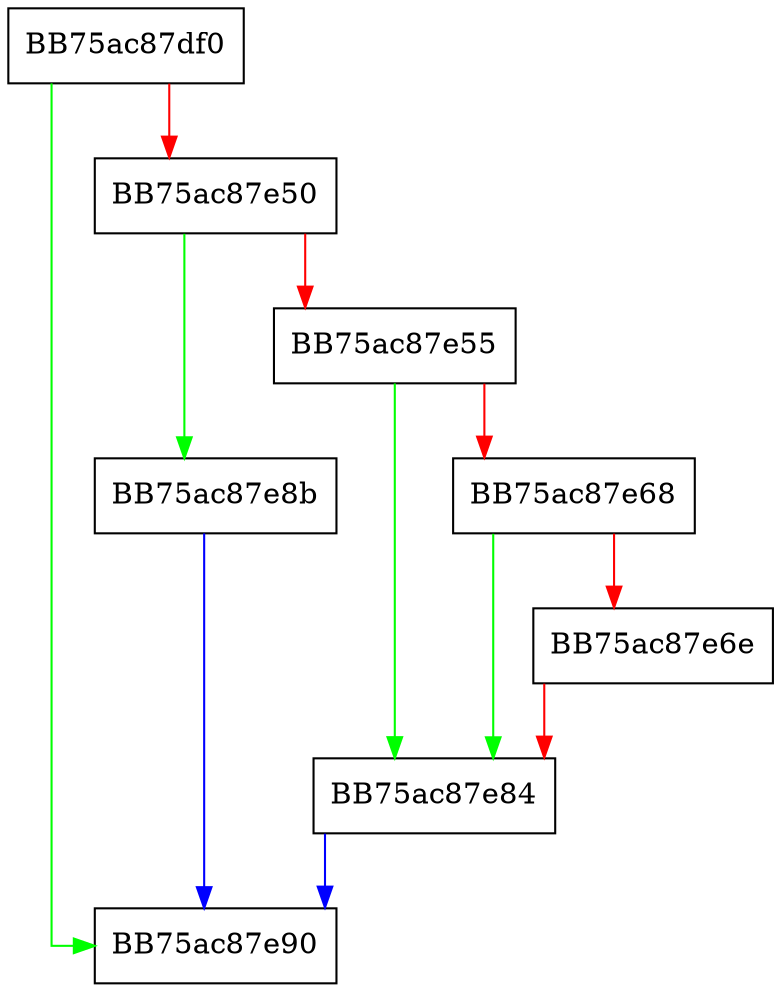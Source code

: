 digraph PreCallback {
  node [shape="box"];
  graph [splines=ortho];
  BB75ac87df0 -> BB75ac87e90 [color="green"];
  BB75ac87df0 -> BB75ac87e50 [color="red"];
  BB75ac87e50 -> BB75ac87e8b [color="green"];
  BB75ac87e50 -> BB75ac87e55 [color="red"];
  BB75ac87e55 -> BB75ac87e84 [color="green"];
  BB75ac87e55 -> BB75ac87e68 [color="red"];
  BB75ac87e68 -> BB75ac87e84 [color="green"];
  BB75ac87e68 -> BB75ac87e6e [color="red"];
  BB75ac87e6e -> BB75ac87e84 [color="red"];
  BB75ac87e84 -> BB75ac87e90 [color="blue"];
  BB75ac87e8b -> BB75ac87e90 [color="blue"];
}